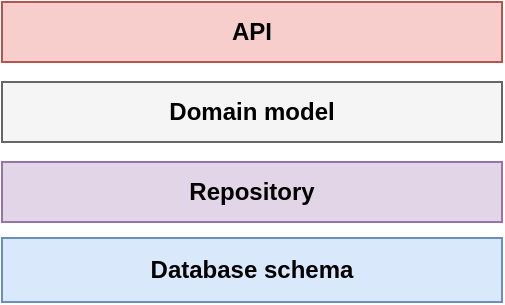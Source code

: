 <mxfile version="10.5.6" type="device"><diagram id="6b7Ke8bgcMayb5ejIrdX" name="Page-1"><mxGraphModel dx="387" dy="229" grid="1" gridSize="10" guides="1" tooltips="1" connect="1" arrows="1" fold="1" page="1" pageScale="1" pageWidth="850" pageHeight="1100" math="0" shadow="0"><root><mxCell id="0"/><mxCell id="1" parent="0"/><mxCell id="TsUa1g75BLSQ2RLHJP5k-1" value="Database schema" style="rounded=0;whiteSpace=wrap;html=1;fillColor=#dae8fc;strokeColor=#6c8ebf;fontStyle=1" parent="1" vertex="1"><mxGeometry x="300" y="318" width="250" height="32" as="geometry"/></mxCell><mxCell id="ufK6o_dmCm9lmSY8pJ7N-1" value="API" style="rounded=0;whiteSpace=wrap;html=1;fillColor=#f8cecc;strokeColor=#b85450;fontStyle=1" parent="1" vertex="1"><mxGeometry x="300" y="200" width="250" height="30" as="geometry"/></mxCell><mxCell id="ufK6o_dmCm9lmSY8pJ7N-3" value="Domain model" style="rounded=0;whiteSpace=wrap;html=1;fillColor=#f5f5f5;strokeColor=#666666;fontStyle=1;fontColor=#000000;" parent="1" vertex="1"><mxGeometry x="300" y="240" width="250" height="30" as="geometry"/></mxCell><mxCell id="ufK6o_dmCm9lmSY8pJ7N-4" value="Repository" style="rounded=0;whiteSpace=wrap;html=1;fillColor=#e1d5e7;strokeColor=#9673a6;fontStyle=1" parent="1" vertex="1"><mxGeometry x="300" y="280" width="250" height="30" as="geometry"/></mxCell></root></mxGraphModel></diagram></mxfile>